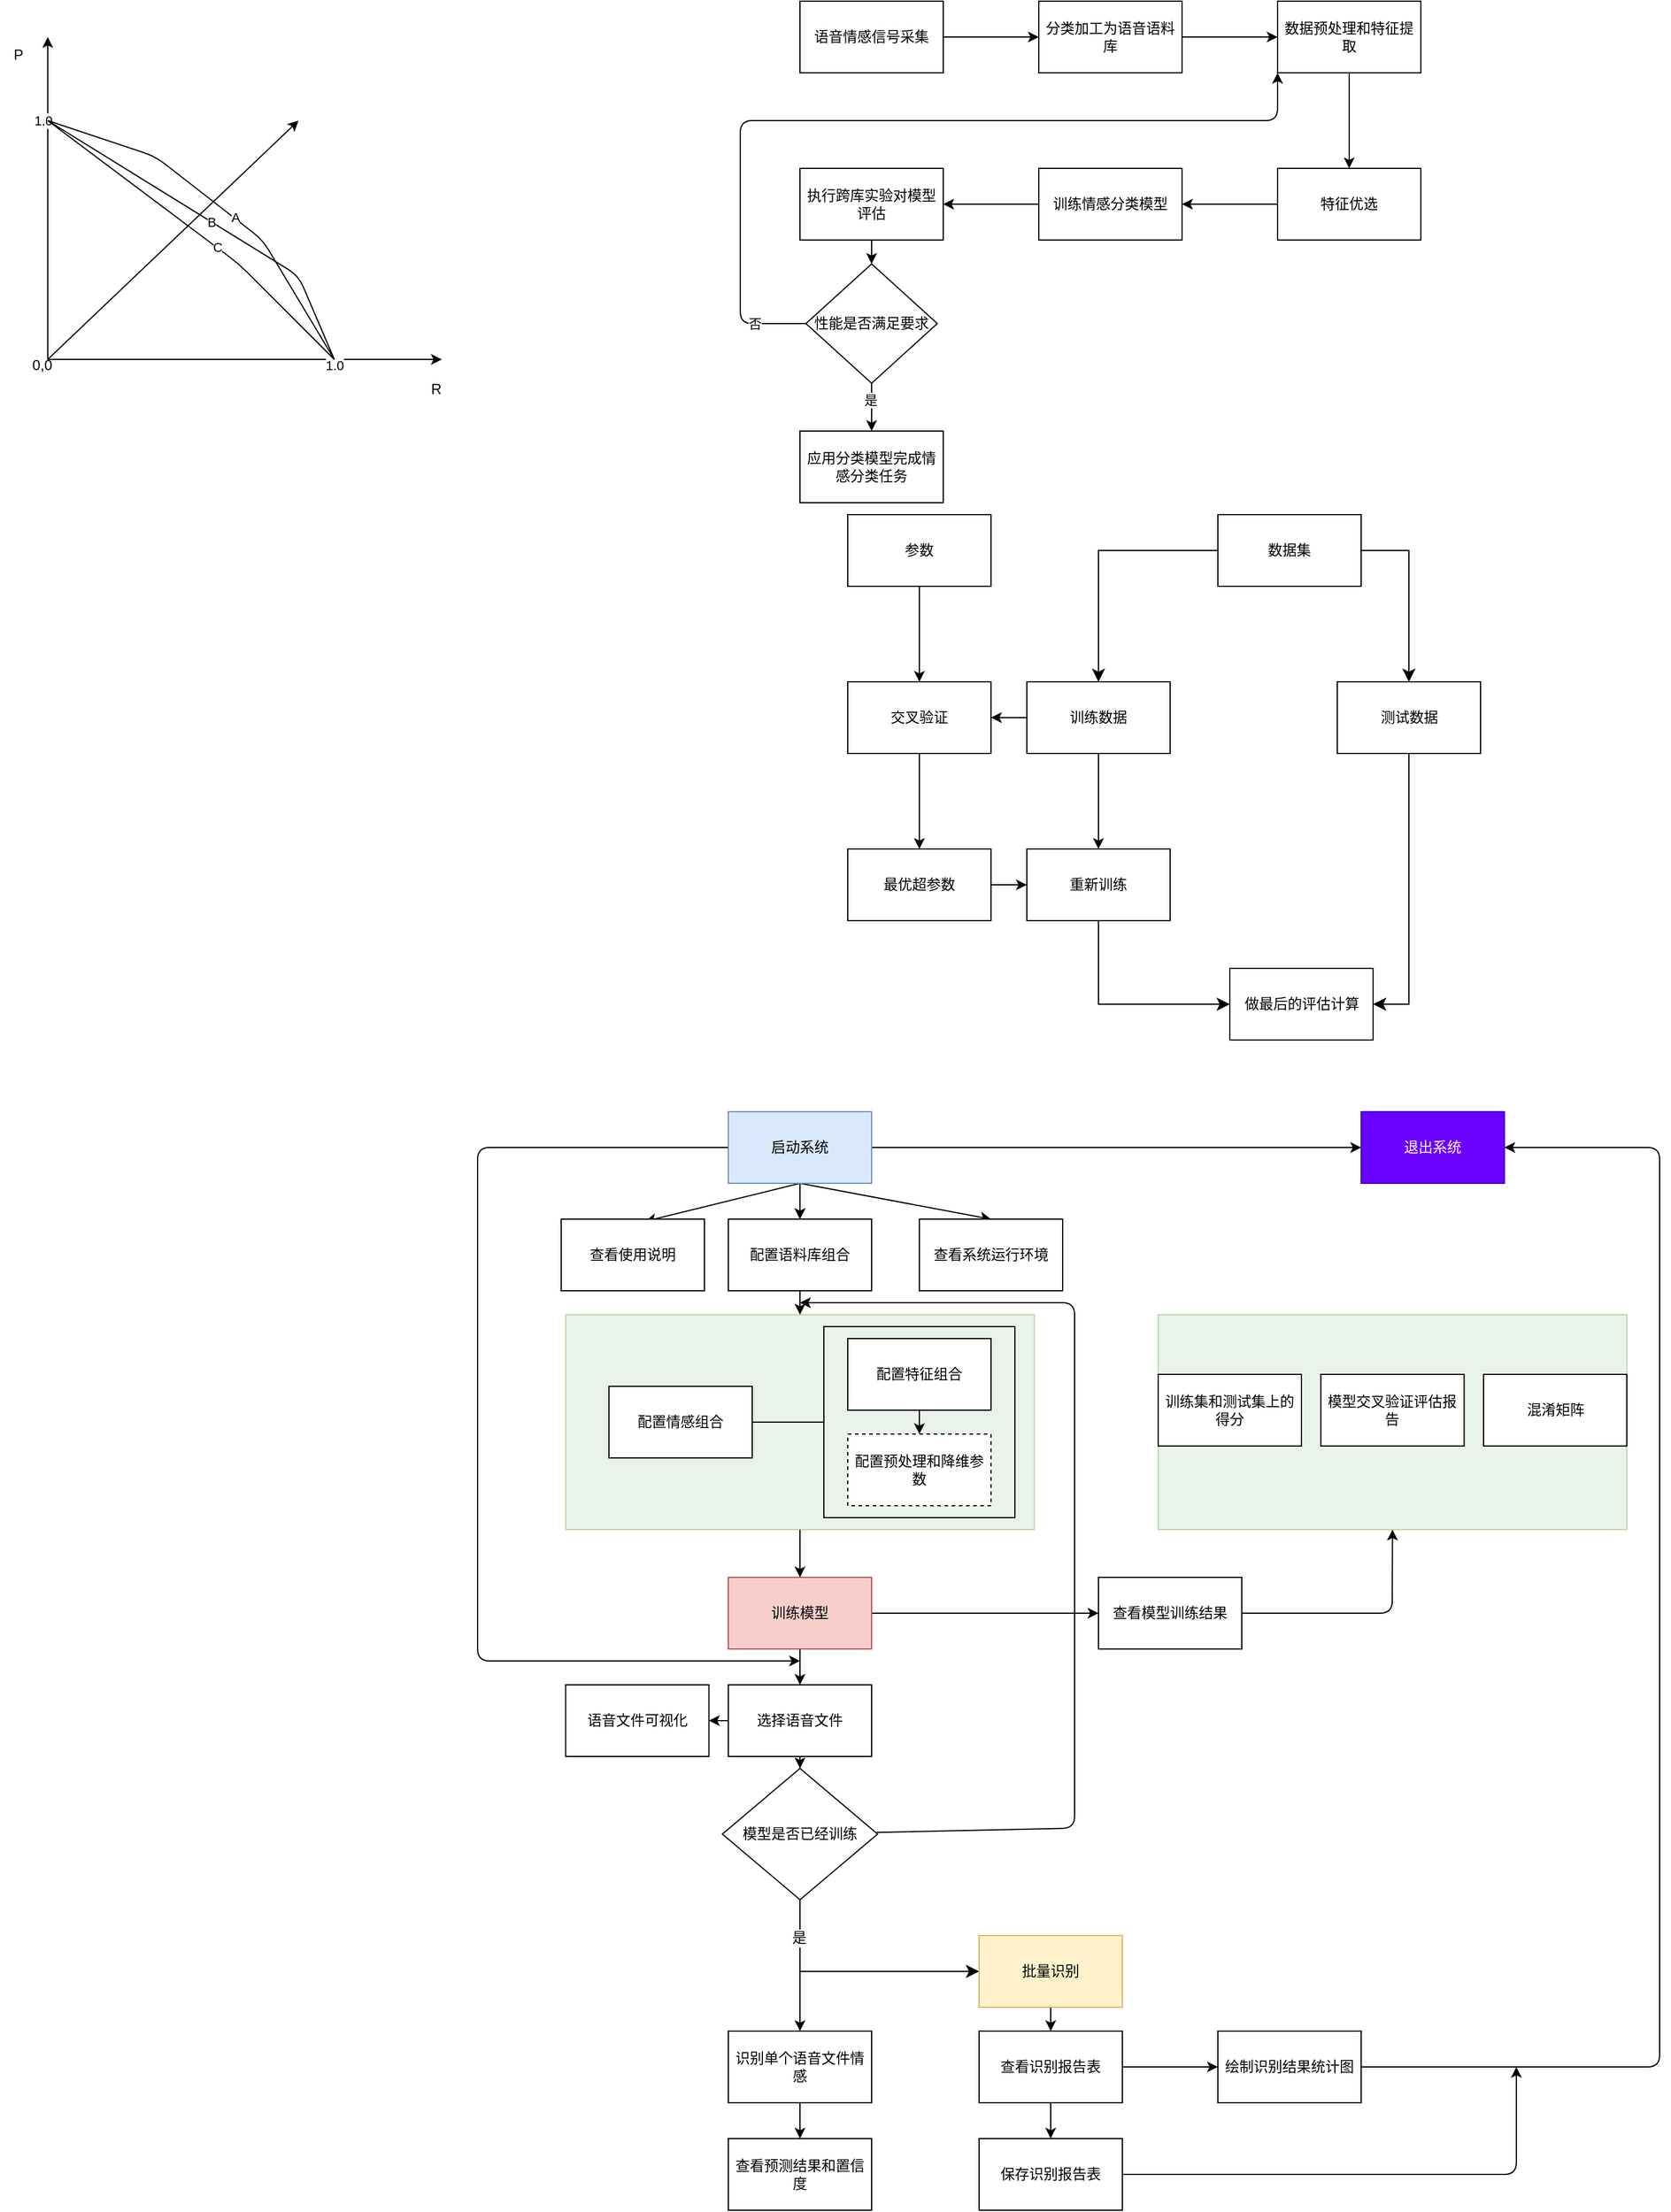 <mxfile>
    <diagram id="HXC7sox-5qx39bjeLZwr" name="Page-1">
        <mxGraphModel dx="1709" dy="685" grid="1" gridSize="10" guides="1" tooltips="1" connect="1" arrows="1" fold="1" page="1" pageScale="1" pageWidth="850" pageHeight="1100" math="0" shadow="0">
            <root>
                <mxCell id="0"/>
                <mxCell id="1" parent="0"/>
                <mxCell id="103" value="" style="rounded=0;whiteSpace=wrap;html=1;fillColor=#d5e8d4;strokeColor=#82b366;gradientColor=none;opacity=50;" parent="1" vertex="1">
                    <mxGeometry x="490" y="1180" width="392.5" height="180" as="geometry"/>
                </mxCell>
                <mxCell id="83" value="" style="edgeStyle=none;html=1;endArrow=classic;endFill=1;" parent="1" source="77" target="64" edge="1">
                    <mxGeometry relative="1" as="geometry"/>
                </mxCell>
                <mxCell id="77" value="" style="rounded=0;whiteSpace=wrap;html=1;fillColor=#d5e8d4;strokeColor=#82b366;gradientColor=none;opacity=50;" parent="1" vertex="1">
                    <mxGeometry x="-6.25" y="1180" width="392.5" height="180" as="geometry"/>
                </mxCell>
                <mxCell id="5" value="" style="edgeStyle=none;html=1;" parent="1" source="3" target="4" edge="1">
                    <mxGeometry relative="1" as="geometry"/>
                </mxCell>
                <mxCell id="3" value="语音情感信号采集" style="rounded=0;whiteSpace=wrap;html=1;" parent="1" vertex="1">
                    <mxGeometry x="190" y="80" width="120" height="60" as="geometry"/>
                </mxCell>
                <mxCell id="7" value="" style="edgeStyle=none;html=1;" parent="1" source="4" target="6" edge="1">
                    <mxGeometry relative="1" as="geometry"/>
                </mxCell>
                <mxCell id="4" value="分类加工为语音语料库" style="whiteSpace=wrap;html=1;rounded=0;" parent="1" vertex="1">
                    <mxGeometry x="390" y="80" width="120" height="60" as="geometry"/>
                </mxCell>
                <mxCell id="10" value="" style="edgeStyle=none;html=1;" parent="1" source="6" target="9" edge="1">
                    <mxGeometry relative="1" as="geometry"/>
                </mxCell>
                <mxCell id="6" value="数据预处理和特征提取" style="whiteSpace=wrap;html=1;rounded=0;" parent="1" vertex="1">
                    <mxGeometry x="590" y="80" width="120" height="60" as="geometry"/>
                </mxCell>
                <mxCell id="12" value="" style="edgeStyle=none;html=1;" parent="1" source="9" target="11" edge="1">
                    <mxGeometry relative="1" as="geometry"/>
                </mxCell>
                <mxCell id="9" value="特征优选" style="whiteSpace=wrap;html=1;rounded=0;" parent="1" vertex="1">
                    <mxGeometry x="590" y="220" width="120" height="60" as="geometry"/>
                </mxCell>
                <mxCell id="14" value="" style="edgeStyle=none;html=1;" parent="1" source="11" target="13" edge="1">
                    <mxGeometry relative="1" as="geometry"/>
                </mxCell>
                <mxCell id="11" value="训练情感分类模型" style="whiteSpace=wrap;html=1;rounded=0;" parent="1" vertex="1">
                    <mxGeometry x="390" y="220" width="120" height="60" as="geometry"/>
                </mxCell>
                <mxCell id="18" value="" style="edgeStyle=none;html=1;exitX=0.5;exitY=1;exitDx=0;exitDy=0;" parent="1" source="50" target="17" edge="1">
                    <mxGeometry relative="1" as="geometry"/>
                </mxCell>
                <mxCell id="55" value="是" style="edgeLabel;html=1;align=center;verticalAlign=middle;resizable=0;points=[];" parent="18" vertex="1" connectable="0">
                    <mxGeometry x="-0.297" y="-1" relative="1" as="geometry">
                        <mxPoint as="offset"/>
                    </mxGeometry>
                </mxCell>
                <mxCell id="51" style="edgeStyle=none;html=1;entryX=0.5;entryY=0;entryDx=0;entryDy=0;" parent="1" source="13" target="50" edge="1">
                    <mxGeometry relative="1" as="geometry"/>
                </mxCell>
                <mxCell id="13" value="执行跨库实验对模型评估" style="whiteSpace=wrap;html=1;rounded=0;" parent="1" vertex="1">
                    <mxGeometry x="190" y="220" width="120" height="60" as="geometry"/>
                </mxCell>
                <mxCell id="17" value="应用分类模型完成情感分类任务" style="whiteSpace=wrap;html=1;rounded=0;" parent="1" vertex="1">
                    <mxGeometry x="190" y="440" width="120" height="60" as="geometry"/>
                </mxCell>
                <mxCell id="21" value="" style="edgeStyle=none;html=1;" parent="1" source="19" target="20" edge="1">
                    <mxGeometry relative="1" as="geometry"/>
                </mxCell>
                <mxCell id="19" value="参数" style="rounded=0;whiteSpace=wrap;html=1;" parent="1" vertex="1">
                    <mxGeometry x="230" y="510" width="120" height="60" as="geometry"/>
                </mxCell>
                <mxCell id="23" value="" style="edgeStyle=none;html=1;" parent="1" source="20" target="22" edge="1">
                    <mxGeometry relative="1" as="geometry"/>
                </mxCell>
                <mxCell id="20" value="交叉验证" style="whiteSpace=wrap;html=1;rounded=0;" parent="1" vertex="1">
                    <mxGeometry x="230" y="650" width="120" height="60" as="geometry"/>
                </mxCell>
                <mxCell id="34" value="" style="edgeStyle=none;html=1;" parent="1" source="22" target="32" edge="1">
                    <mxGeometry relative="1" as="geometry"/>
                </mxCell>
                <mxCell id="22" value="最优超参数" style="whiteSpace=wrap;html=1;rounded=0;" parent="1" vertex="1">
                    <mxGeometry x="230" y="790" width="120" height="60" as="geometry"/>
                </mxCell>
                <mxCell id="36" value="" style="edgeStyle=elbowEdgeStyle;html=1;rounded=0;endSize=8;startSize=8;exitX=1;exitY=0.5;exitDx=0;exitDy=0;" parent="1" source="24" target="35" edge="1">
                    <mxGeometry relative="1" as="geometry">
                        <Array as="points">
                            <mxPoint x="700" y="610"/>
                        </Array>
                    </mxGeometry>
                </mxCell>
                <mxCell id="24" value="数据集" style="rounded=0;whiteSpace=wrap;html=1;" parent="1" vertex="1">
                    <mxGeometry x="540" y="510" width="120" height="60" as="geometry"/>
                </mxCell>
                <mxCell id="31" value="" style="edgeStyle=none;html=1;" parent="1" source="25" target="20" edge="1">
                    <mxGeometry relative="1" as="geometry"/>
                </mxCell>
                <mxCell id="33" value="" style="edgeStyle=none;html=1;" parent="1" source="25" target="32" edge="1">
                    <mxGeometry relative="1" as="geometry"/>
                </mxCell>
                <mxCell id="25" value="训练数据" style="whiteSpace=wrap;html=1;rounded=0;" parent="1" vertex="1">
                    <mxGeometry x="380" y="650" width="120" height="60" as="geometry"/>
                </mxCell>
                <mxCell id="30" value="" style="edgeStyle=elbowEdgeStyle;elbow=horizontal;endArrow=classic;html=1;curved=0;rounded=0;endSize=8;startSize=8;exitX=0;exitY=0.5;exitDx=0;exitDy=0;" parent="1" source="24" edge="1">
                    <mxGeometry width="50" height="50" relative="1" as="geometry">
                        <mxPoint x="400" y="690" as="sourcePoint"/>
                        <mxPoint x="440" y="650" as="targetPoint"/>
                        <Array as="points">
                            <mxPoint x="440" y="630"/>
                            <mxPoint x="520" y="640"/>
                            <mxPoint x="480" y="590"/>
                        </Array>
                    </mxGeometry>
                </mxCell>
                <mxCell id="32" value="重新训练" style="whiteSpace=wrap;html=1;rounded=0;" parent="1" vertex="1">
                    <mxGeometry x="380" y="790" width="120" height="60" as="geometry"/>
                </mxCell>
                <mxCell id="35" value="测试数据" style="whiteSpace=elbowEdgeStyle;html=1;rounded=0;" parent="1" vertex="1">
                    <mxGeometry x="640" y="650" width="120" height="60" as="geometry"/>
                </mxCell>
                <mxCell id="37" value="做最后的评估计算" style="edgeStyle=elbowEdgeStyle;&#10;whiteSpace=wrap;html=1;rounded=0;" parent="1" vertex="1">
                    <mxGeometry x="550" y="890" width="120" height="60" as="geometry"/>
                </mxCell>
                <mxCell id="40" value="" style="edgeStyle=segmentEdgeStyle;endArrow=classic;html=1;curved=0;rounded=0;endSize=8;startSize=8;exitX=0.5;exitY=1;exitDx=0;exitDy=0;entryX=0;entryY=0.5;entryDx=0;entryDy=0;" parent="1" source="32" target="37" edge="1">
                    <mxGeometry width="50" height="50" relative="1" as="geometry">
                        <mxPoint x="510" y="930" as="sourcePoint"/>
                        <mxPoint x="560" y="880" as="targetPoint"/>
                        <Array as="points">
                            <mxPoint x="440" y="920"/>
                        </Array>
                    </mxGeometry>
                </mxCell>
                <mxCell id="43" value="" style="edgeStyle=elbowEdgeStyle;elbow=horizontal;endArrow=classic;html=1;curved=0;rounded=0;endSize=8;startSize=8;jumpStyle=sharp;exitX=0.5;exitY=1;exitDx=0;exitDy=0;entryX=1;entryY=0.5;entryDx=0;entryDy=0;" parent="1" source="35" target="37" edge="1">
                    <mxGeometry width="50" height="50" relative="1" as="geometry">
                        <mxPoint x="510" y="810" as="sourcePoint"/>
                        <mxPoint x="560" y="760" as="targetPoint"/>
                        <Array as="points">
                            <mxPoint x="700" y="810"/>
                        </Array>
                    </mxGeometry>
                </mxCell>
                <mxCell id="46" style="edgeStyle=none;html=1;entryX=0;entryY=1;entryDx=0;entryDy=0;exitX=0;exitY=0.5;exitDx=0;exitDy=0;" parent="1" source="50" target="6" edge="1">
                    <mxGeometry relative="1" as="geometry">
                        <mxPoint x="250" y="220" as="sourcePoint"/>
                        <mxPoint x="590" y="140" as="targetPoint"/>
                        <Array as="points">
                            <mxPoint x="140" y="350"/>
                            <mxPoint x="140" y="180"/>
                            <mxPoint x="590" y="180"/>
                        </Array>
                    </mxGeometry>
                </mxCell>
                <mxCell id="54" value="否" style="edgeLabel;html=1;align=center;verticalAlign=middle;resizable=0;points=[];" parent="46" vertex="1" connectable="0">
                    <mxGeometry x="-0.878" relative="1" as="geometry">
                        <mxPoint as="offset"/>
                    </mxGeometry>
                </mxCell>
                <mxCell id="50" value="性能是否满足要求" style="rhombus;whiteSpace=wrap;html=1;rounded=0;" parent="1" vertex="1">
                    <mxGeometry x="195" y="300" width="110" height="100" as="geometry"/>
                </mxCell>
                <mxCell id="58" value="" style="edgeStyle=none;html=1;" parent="1" source="56" target="57" edge="1">
                    <mxGeometry relative="1" as="geometry"/>
                </mxCell>
                <mxCell id="59" value="" style="edgeStyle=none;html=1;" parent="1" source="56" target="57" edge="1">
                    <mxGeometry relative="1" as="geometry"/>
                </mxCell>
                <mxCell id="116" style="edgeStyle=none;html=1;exitX=0.5;exitY=1;exitDx=0;exitDy=0;fontFamily=Helvetica;fontSize=12;fontColor=default;endArrow=classic;endFill=1;entryX=0.588;entryY=0.03;entryDx=0;entryDy=0;entryPerimeter=0;" parent="1" source="56" target="117" edge="1">
                    <mxGeometry relative="1" as="geometry">
                        <mxPoint x="80" y="1100" as="targetPoint"/>
                    </mxGeometry>
                </mxCell>
                <mxCell id="119" style="edgeStyle=none;html=1;entryX=0.5;entryY=0;entryDx=0;entryDy=0;fontFamily=Helvetica;fontSize=12;fontColor=default;endArrow=classic;endFill=1;" parent="1" target="118" edge="1">
                    <mxGeometry relative="1" as="geometry">
                        <mxPoint x="190" y="1070" as="sourcePoint"/>
                    </mxGeometry>
                </mxCell>
                <mxCell id="121" value="" style="edgeStyle=none;html=1;fontFamily=Helvetica;fontSize=12;fontColor=default;endArrow=classic;endFill=1;" parent="1" source="56" target="120" edge="1">
                    <mxGeometry relative="1" as="geometry"/>
                </mxCell>
                <mxCell id="123" style="edgeStyle=none;html=1;exitX=0;exitY=0.5;exitDx=0;exitDy=0;fontFamily=Helvetica;fontSize=12;fontColor=default;endArrow=classic;endFill=1;" parent="1" source="56" edge="1">
                    <mxGeometry relative="1" as="geometry">
                        <mxPoint x="190" y="1470" as="targetPoint"/>
                        <Array as="points">
                            <mxPoint x="-80" y="1040"/>
                            <mxPoint x="-80" y="1470"/>
                            <mxPoint x="60" y="1470"/>
                            <mxPoint x="130" y="1470"/>
                        </Array>
                    </mxGeometry>
                </mxCell>
                <mxCell id="56" value="启动系统" style="rounded=0;whiteSpace=wrap;html=1;fillColor=#dae8fc;strokeColor=#6c8ebf;" parent="1" vertex="1">
                    <mxGeometry x="130" y="1010" width="120" height="60" as="geometry"/>
                </mxCell>
                <mxCell id="78" style="edgeStyle=none;html=1;entryX=0.5;entryY=0;entryDx=0;entryDy=0;" parent="1" source="57" target="77" edge="1">
                    <mxGeometry relative="1" as="geometry"/>
                </mxCell>
                <mxCell id="57" value="配置语料库组合" style="whiteSpace=wrap;html=1;rounded=0;" parent="1" vertex="1">
                    <mxGeometry x="130" y="1100" width="120" height="60" as="geometry"/>
                </mxCell>
                <mxCell id="82" value="" style="html=1;endArrow=none;endFill=0;" parent="1" source="61" target="81" edge="1">
                    <mxGeometry relative="1" as="geometry"/>
                </mxCell>
                <mxCell id="61" value="配置情感组合" style="rounded=0;whiteSpace=wrap;html=1;" parent="1" vertex="1">
                    <mxGeometry x="30" y="1240" width="120" height="60" as="geometry"/>
                </mxCell>
                <mxCell id="80" value="" style="edgeStyle=none;html=1;" parent="1" source="62" target="79" edge="1">
                    <mxGeometry relative="1" as="geometry"/>
                </mxCell>
                <mxCell id="62" value="配置特征组合" style="rounded=0;whiteSpace=wrap;html=1;" parent="1" vertex="1">
                    <mxGeometry x="230" y="1200" width="120" height="60" as="geometry"/>
                </mxCell>
                <mxCell id="85" value="" style="edgeStyle=none;html=1;endArrow=classic;endFill=1;" parent="1" source="64" target="84" edge="1">
                    <mxGeometry relative="1" as="geometry"/>
                </mxCell>
                <mxCell id="126" style="edgeStyle=none;html=1;fontFamily=Helvetica;fontSize=12;fontColor=default;endArrow=classic;endFill=1;" parent="1" source="64" target="92" edge="1">
                    <mxGeometry relative="1" as="geometry"/>
                </mxCell>
                <mxCell id="64" value="训练模型" style="rounded=0;whiteSpace=wrap;html=1;fillColor=#f8cecc;strokeColor=#b85450;" parent="1" vertex="1">
                    <mxGeometry x="130" y="1400" width="120" height="60" as="geometry"/>
                </mxCell>
                <mxCell id="79" value="配置预处理和降维参数" style="whiteSpace=wrap;html=1;rounded=0;fillStyle=auto;dashed=1;" parent="1" vertex="1">
                    <mxGeometry x="230" y="1280" width="120" height="60" as="geometry"/>
                </mxCell>
                <mxCell id="81" value="" style="rounded=0;whiteSpace=wrap;html=1;fillStyle=hatch;fillOpacity=0;" parent="1" vertex="1">
                    <mxGeometry x="210" y="1190" width="160" height="160" as="geometry"/>
                </mxCell>
                <mxCell id="87" value="" style="edgeStyle=none;html=1;endArrow=classic;endFill=1;" parent="1" source="84" target="86" edge="1">
                    <mxGeometry relative="1" as="geometry"/>
                </mxCell>
                <mxCell id="130" style="edgeStyle=none;html=1;entryX=0.5;entryY=0;entryDx=0;entryDy=0;fontFamily=Helvetica;fontSize=12;fontColor=default;endArrow=classic;endFill=1;" parent="1" source="84" target="125" edge="1">
                    <mxGeometry relative="1" as="geometry"/>
                </mxCell>
                <mxCell id="84" value="选择语音文件" style="whiteSpace=wrap;html=1;rounded=0;" parent="1" vertex="1">
                    <mxGeometry x="130" y="1490" width="120" height="60" as="geometry"/>
                </mxCell>
                <mxCell id="86" value="语音文件可视化" style="whiteSpace=wrap;html=1;rounded=0;" parent="1" vertex="1">
                    <mxGeometry x="-6.25" y="1490" width="120" height="60" as="geometry"/>
                </mxCell>
                <mxCell id="91" value="" style="edgeStyle=none;html=1;endArrow=classic;endFill=1;" parent="1" source="88" target="90" edge="1">
                    <mxGeometry relative="1" as="geometry"/>
                </mxCell>
                <mxCell id="88" value="识别单个语音文件情感" style="whiteSpace=wrap;html=1;rounded=0;" parent="1" vertex="1">
                    <mxGeometry x="130" y="1780" width="120" height="60" as="geometry"/>
                </mxCell>
                <mxCell id="90" value="查看预测结果和置信度" style="whiteSpace=wrap;html=1;rounded=0;" parent="1" vertex="1">
                    <mxGeometry x="130" y="1870" width="120" height="60" as="geometry"/>
                </mxCell>
                <mxCell id="127" style="edgeStyle=none;html=1;entryX=0.5;entryY=1;entryDx=0;entryDy=0;fontFamily=Helvetica;fontSize=12;fontColor=default;endArrow=classic;endFill=1;" parent="1" source="92" target="103" edge="1">
                    <mxGeometry relative="1" as="geometry">
                        <Array as="points">
                            <mxPoint x="686" y="1430"/>
                        </Array>
                    </mxGeometry>
                </mxCell>
                <mxCell id="92" value="查看模型训练结果" style="whiteSpace=wrap;html=1;rounded=0;" parent="1" vertex="1">
                    <mxGeometry x="440" y="1400" width="120" height="60" as="geometry"/>
                </mxCell>
                <mxCell id="94" value="训练集和测试集上的得分" style="whiteSpace=wrap;html=1;rounded=0;" parent="1" vertex="1">
                    <mxGeometry x="490" y="1230" width="120" height="60" as="geometry"/>
                </mxCell>
                <mxCell id="101" value="混淆矩阵" style="whiteSpace=wrap;html=1;rounded=0;" parent="1" vertex="1">
                    <mxGeometry x="762.5" y="1230" width="120" height="60" as="geometry"/>
                </mxCell>
                <mxCell id="106" value="模型交叉验证评估报告" style="rounded=0;whiteSpace=wrap;html=1;fillStyle=auto;gradientColor=none;" parent="1" vertex="1">
                    <mxGeometry x="626.25" y="1230" width="120" height="60" as="geometry"/>
                </mxCell>
                <mxCell id="110" value="" style="edgeStyle=none;html=1;fontFamily=Helvetica;fontSize=12;fontColor=default;endArrow=classic;endFill=1;" parent="1" source="107" target="109" edge="1">
                    <mxGeometry relative="1" as="geometry"/>
                </mxCell>
                <mxCell id="107" value="批量识别" style="rounded=0;whiteSpace=wrap;html=1;fillStyle=auto;strokeColor=#d6b656;fontFamily=Helvetica;fontSize=12;fillColor=#fff2cc;" parent="1" vertex="1">
                    <mxGeometry x="340" y="1700" width="120" height="60" as="geometry"/>
                </mxCell>
                <mxCell id="108" value="" style="edgeStyle=elbowEdgeStyle;elbow=horizontal;endArrow=classic;html=1;curved=0;rounded=0;endSize=8;startSize=8;fontFamily=Helvetica;fontSize=12;fontColor=default;entryX=0;entryY=0.5;entryDx=0;entryDy=0;" parent="1" target="107" edge="1">
                    <mxGeometry width="50" height="50" relative="1" as="geometry">
                        <mxPoint x="190" y="1730" as="sourcePoint"/>
                        <mxPoint x="340" y="1710" as="targetPoint"/>
                        <Array as="points">
                            <mxPoint x="265" y="1720"/>
                        </Array>
                    </mxGeometry>
                </mxCell>
                <mxCell id="112" value="" style="edgeStyle=none;html=1;fontFamily=Helvetica;fontSize=12;fontColor=default;endArrow=classic;endFill=1;" parent="1" source="109" target="111" edge="1">
                    <mxGeometry relative="1" as="geometry"/>
                </mxCell>
                <mxCell id="114" value="" style="edgeStyle=none;html=1;fontFamily=Helvetica;fontSize=12;fontColor=default;endArrow=classic;endFill=1;" parent="1" source="109" target="113" edge="1">
                    <mxGeometry relative="1" as="geometry"/>
                </mxCell>
                <mxCell id="109" value="查看识别报告表" style="whiteSpace=wrap;html=1;rounded=0;fillStyle=auto;gradientColor=none;" parent="1" vertex="1">
                    <mxGeometry x="340" y="1780" width="120" height="60" as="geometry"/>
                </mxCell>
                <mxCell id="128" style="edgeStyle=none;html=1;entryX=1;entryY=0.5;entryDx=0;entryDy=0;fontFamily=Helvetica;fontSize=12;fontColor=default;endArrow=classic;endFill=1;" parent="1" source="111" target="120" edge="1">
                    <mxGeometry relative="1" as="geometry">
                        <Array as="points">
                            <mxPoint x="910" y="1810"/>
                            <mxPoint x="910" y="1040"/>
                        </Array>
                    </mxGeometry>
                </mxCell>
                <mxCell id="111" value="绘制识别结果统计图" style="whiteSpace=wrap;html=1;rounded=0;fillStyle=auto;gradientColor=none;" parent="1" vertex="1">
                    <mxGeometry x="540" y="1780" width="120" height="60" as="geometry"/>
                </mxCell>
                <mxCell id="129" style="edgeStyle=none;html=1;fontFamily=Helvetica;fontSize=12;fontColor=default;endArrow=classic;endFill=1;" parent="1" source="113" edge="1">
                    <mxGeometry relative="1" as="geometry">
                        <mxPoint x="790" y="1810" as="targetPoint"/>
                        <Array as="points">
                            <mxPoint x="790" y="1900"/>
                        </Array>
                    </mxGeometry>
                </mxCell>
                <mxCell id="113" value="保存识别报告表" style="whiteSpace=wrap;html=1;rounded=0;fillStyle=auto;gradientColor=none;" parent="1" vertex="1">
                    <mxGeometry x="340" y="1870" width="120" height="60" as="geometry"/>
                </mxCell>
                <mxCell id="117" value="查看使用说明" style="rounded=0;whiteSpace=wrap;html=1;fillStyle=auto;strokeColor=default;fontFamily=Helvetica;fontSize=12;fontColor=default;fillColor=default;gradientColor=none;" parent="1" vertex="1">
                    <mxGeometry x="-10" y="1100" width="120" height="60" as="geometry"/>
                </mxCell>
                <mxCell id="118" value="查看系统运行环境" style="rounded=0;whiteSpace=wrap;html=1;fillStyle=auto;strokeColor=default;fontFamily=Helvetica;fontSize=12;fontColor=default;fillColor=default;gradientColor=none;" parent="1" vertex="1">
                    <mxGeometry x="290" y="1100" width="120" height="60" as="geometry"/>
                </mxCell>
                <mxCell id="120" value="退出系统" style="whiteSpace=wrap;html=1;fillColor=#6a00ff;strokeColor=#3700CC;rounded=0;fontColor=#ffffff;" parent="1" vertex="1">
                    <mxGeometry x="660" y="1010" width="120" height="60" as="geometry"/>
                </mxCell>
                <mxCell id="131" style="edgeStyle=none;html=1;exitX=0.5;exitY=1;exitDx=0;exitDy=0;entryX=0.5;entryY=0;entryDx=0;entryDy=0;fontFamily=Helvetica;fontSize=12;fontColor=default;endArrow=classic;endFill=1;" parent="1" source="125" target="88" edge="1">
                    <mxGeometry relative="1" as="geometry"/>
                </mxCell>
                <mxCell id="132" value="是" style="edgeLabel;html=1;align=center;verticalAlign=middle;resizable=0;points=[];fontSize=12;fontFamily=Helvetica;fontColor=default;" parent="131" vertex="1" connectable="0">
                    <mxGeometry x="-0.423" y="-1" relative="1" as="geometry">
                        <mxPoint as="offset"/>
                    </mxGeometry>
                </mxCell>
                <mxCell id="133" style="edgeStyle=none;html=1;fontFamily=Helvetica;fontSize=12;fontColor=default;endArrow=classic;endFill=1;" parent="1" source="125" edge="1">
                    <mxGeometry relative="1" as="geometry">
                        <mxPoint x="190" y="1170" as="targetPoint"/>
                        <Array as="points">
                            <mxPoint x="420" y="1610"/>
                            <mxPoint x="420" y="1170"/>
                        </Array>
                    </mxGeometry>
                </mxCell>
                <mxCell id="125" value="模型是否已经训练" style="rhombus;whiteSpace=wrap;html=1;rounded=0;fillStyle=auto;strokeColor=default;fontFamily=Helvetica;fontSize=12;fontColor=default;fillColor=default;gradientColor=none;" parent="1" vertex="1">
                    <mxGeometry x="125" y="1560" width="130" height="110" as="geometry"/>
                </mxCell>
                <mxCell id="134" value="" style="endArrow=classic;html=1;" edge="1" parent="1">
                    <mxGeometry width="50" height="50" relative="1" as="geometry">
                        <mxPoint x="-440" y="380" as="sourcePoint"/>
                        <mxPoint x="-110" y="380" as="targetPoint"/>
                    </mxGeometry>
                </mxCell>
                <mxCell id="151" value="1.0" style="edgeLabel;html=1;align=center;verticalAlign=middle;resizable=0;points=[];" vertex="1" connectable="0" parent="134">
                    <mxGeometry x="0.45" y="-5" relative="1" as="geometry">
                        <mxPoint as="offset"/>
                    </mxGeometry>
                </mxCell>
                <mxCell id="135" value="" style="endArrow=classic;html=1;" edge="1" parent="1">
                    <mxGeometry width="50" height="50" relative="1" as="geometry">
                        <mxPoint x="-440" y="380" as="sourcePoint"/>
                        <mxPoint x="-440" y="110" as="targetPoint"/>
                    </mxGeometry>
                </mxCell>
                <mxCell id="150" value="1.0" style="edgeLabel;html=1;align=center;verticalAlign=middle;resizable=0;points=[];" vertex="1" connectable="0" parent="135">
                    <mxGeometry x="0.484" y="4" relative="1" as="geometry">
                        <mxPoint as="offset"/>
                    </mxGeometry>
                </mxCell>
                <mxCell id="138" value="" style="endArrow=none;html=1;" edge="1" parent="1">
                    <mxGeometry width="50" height="50" relative="1" as="geometry">
                        <mxPoint x="-440" y="180" as="sourcePoint"/>
                        <mxPoint x="-200" y="380" as="targetPoint"/>
                        <Array as="points">
                            <mxPoint x="-350" y="210"/>
                            <mxPoint x="-260" y="280"/>
                        </Array>
                    </mxGeometry>
                </mxCell>
                <mxCell id="145" value="A" style="edgeLabel;html=1;align=center;verticalAlign=middle;resizable=0;points=[];" vertex="1" connectable="0" parent="138">
                    <mxGeometry x="0.104" y="1" relative="1" as="geometry">
                        <mxPoint x="-1" as="offset"/>
                    </mxGeometry>
                </mxCell>
                <mxCell id="140" value="" style="endArrow=none;html=1;" edge="1" parent="1">
                    <mxGeometry width="50" height="50" relative="1" as="geometry">
                        <mxPoint x="-440" y="180" as="sourcePoint"/>
                        <mxPoint x="-200" y="380" as="targetPoint"/>
                        <Array as="points">
                            <mxPoint x="-280" y="300"/>
                        </Array>
                    </mxGeometry>
                </mxCell>
                <mxCell id="144" value="C" style="edgeLabel;html=1;align=center;verticalAlign=middle;resizable=0;points=[];" vertex="1" connectable="0" parent="140">
                    <mxGeometry x="0.132" y="1" relative="1" as="geometry">
                        <mxPoint as="offset"/>
                    </mxGeometry>
                </mxCell>
                <mxCell id="142" value="B" style="endArrow=none;html=1;" edge="1" parent="1">
                    <mxGeometry width="50" height="50" relative="1" as="geometry">
                        <mxPoint x="-440" y="180" as="sourcePoint"/>
                        <mxPoint x="-200" y="380" as="targetPoint"/>
                        <Array as="points">
                            <mxPoint x="-230" y="310"/>
                        </Array>
                    </mxGeometry>
                </mxCell>
                <mxCell id="148" value="R" style="text;html=1;align=center;verticalAlign=middle;resizable=0;points=[];autosize=1;strokeColor=none;fillColor=none;" vertex="1" parent="1">
                    <mxGeometry x="-130" y="390" width="30" height="30" as="geometry"/>
                </mxCell>
                <mxCell id="149" value="P" style="text;html=1;align=center;verticalAlign=middle;resizable=0;points=[];autosize=1;strokeColor=none;fillColor=none;" vertex="1" parent="1">
                    <mxGeometry x="-480" y="110" width="30" height="30" as="geometry"/>
                </mxCell>
                <mxCell id="152" value="0,0" style="text;html=1;align=center;verticalAlign=middle;resizable=0;points=[];autosize=1;strokeColor=none;fillColor=none;" vertex="1" parent="1">
                    <mxGeometry x="-465" y="370" width="40" height="30" as="geometry"/>
                </mxCell>
                <mxCell id="153" value="" style="endArrow=classic;html=1;" edge="1" parent="1">
                    <mxGeometry width="50" height="50" relative="1" as="geometry">
                        <mxPoint x="-440" y="380" as="sourcePoint"/>
                        <mxPoint x="-230" y="180" as="targetPoint"/>
                    </mxGeometry>
                </mxCell>
            </root>
        </mxGraphModel>
    </diagram>
</mxfile>